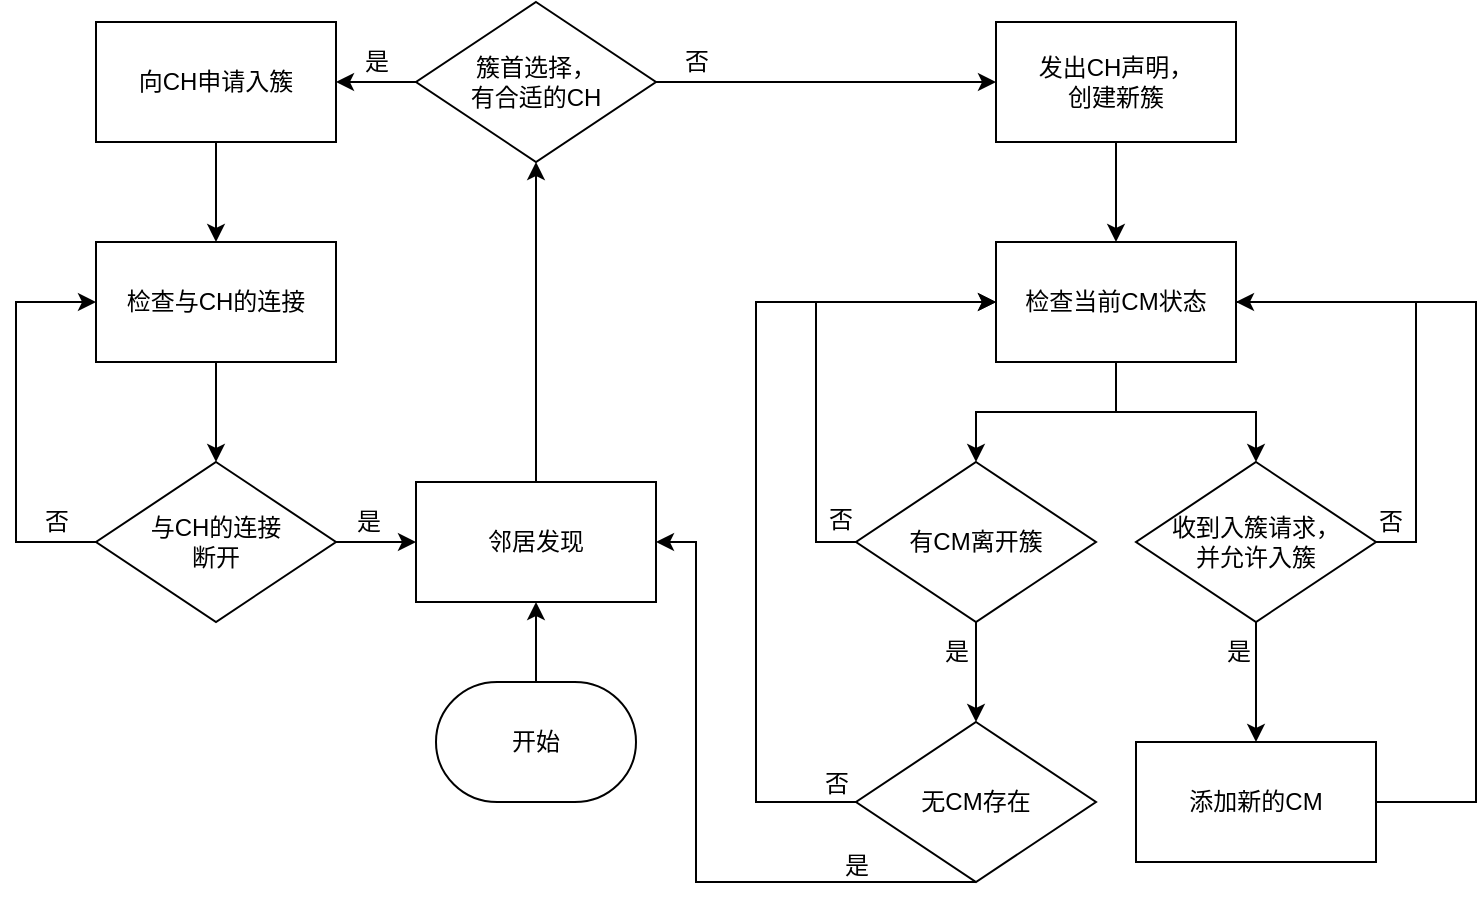 <mxfile version="20.5.1" type="github">
  <diagram id="qRshpJRFcotMExGMsKns" name="第 1 页">
    <mxGraphModel dx="1422" dy="762" grid="1" gridSize="10" guides="1" tooltips="1" connect="1" arrows="1" fold="1" page="1" pageScale="1" pageWidth="827" pageHeight="1169" math="0" shadow="0">
      <root>
        <mxCell id="0" />
        <mxCell id="1" parent="0" />
        <mxCell id="GcWAjgBpagmhk9RtPRgr-4" value="" style="edgeStyle=orthogonalEdgeStyle;rounded=0;orthogonalLoop=1;jettySize=auto;html=1;" edge="1" parent="1" source="GcWAjgBpagmhk9RtPRgr-1" target="GcWAjgBpagmhk9RtPRgr-2">
          <mxGeometry relative="1" as="geometry" />
        </mxCell>
        <mxCell id="GcWAjgBpagmhk9RtPRgr-1" value="邻居发现" style="rounded=0;whiteSpace=wrap;html=1;" vertex="1" parent="1">
          <mxGeometry x="320" y="360" width="120" height="60" as="geometry" />
        </mxCell>
        <mxCell id="GcWAjgBpagmhk9RtPRgr-7" value="" style="edgeStyle=orthogonalEdgeStyle;rounded=0;orthogonalLoop=1;jettySize=auto;html=1;" edge="1" parent="1" source="GcWAjgBpagmhk9RtPRgr-2" target="GcWAjgBpagmhk9RtPRgr-5">
          <mxGeometry relative="1" as="geometry" />
        </mxCell>
        <mxCell id="GcWAjgBpagmhk9RtPRgr-8" value="" style="edgeStyle=orthogonalEdgeStyle;rounded=0;orthogonalLoop=1;jettySize=auto;html=1;" edge="1" parent="1" source="GcWAjgBpagmhk9RtPRgr-2" target="GcWAjgBpagmhk9RtPRgr-6">
          <mxGeometry relative="1" as="geometry" />
        </mxCell>
        <mxCell id="GcWAjgBpagmhk9RtPRgr-2" value="簇首选择，&lt;br&gt;有合适的CH" style="rhombus;whiteSpace=wrap;html=1;" vertex="1" parent="1">
          <mxGeometry x="320" y="120" width="120" height="80" as="geometry" />
        </mxCell>
        <mxCell id="GcWAjgBpagmhk9RtPRgr-15" value="" style="edgeStyle=orthogonalEdgeStyle;rounded=0;orthogonalLoop=1;jettySize=auto;html=1;" edge="1" parent="1" source="GcWAjgBpagmhk9RtPRgr-5" target="GcWAjgBpagmhk9RtPRgr-13">
          <mxGeometry relative="1" as="geometry" />
        </mxCell>
        <mxCell id="GcWAjgBpagmhk9RtPRgr-5" value="向CH申请入簇" style="rounded=0;whiteSpace=wrap;html=1;" vertex="1" parent="1">
          <mxGeometry x="160" y="130" width="120" height="60" as="geometry" />
        </mxCell>
        <mxCell id="GcWAjgBpagmhk9RtPRgr-22" value="" style="edgeStyle=orthogonalEdgeStyle;rounded=0;orthogonalLoop=1;jettySize=auto;html=1;" edge="1" parent="1" source="GcWAjgBpagmhk9RtPRgr-6" target="GcWAjgBpagmhk9RtPRgr-21">
          <mxGeometry relative="1" as="geometry" />
        </mxCell>
        <mxCell id="GcWAjgBpagmhk9RtPRgr-6" value="发出CH声明，&lt;br&gt;创建新簇" style="rounded=0;whiteSpace=wrap;html=1;" vertex="1" parent="1">
          <mxGeometry x="610" y="130" width="120" height="60" as="geometry" />
        </mxCell>
        <mxCell id="GcWAjgBpagmhk9RtPRgr-10" value="是" style="text;html=1;resizable=0;autosize=1;align=center;verticalAlign=middle;points=[];fillColor=none;strokeColor=none;rounded=0;" vertex="1" parent="1">
          <mxGeometry x="280" y="135" width="40" height="30" as="geometry" />
        </mxCell>
        <mxCell id="GcWAjgBpagmhk9RtPRgr-11" value="否" style="text;html=1;resizable=0;autosize=1;align=center;verticalAlign=middle;points=[];fillColor=none;strokeColor=none;rounded=0;" vertex="1" parent="1">
          <mxGeometry x="440" y="135" width="40" height="30" as="geometry" />
        </mxCell>
        <mxCell id="GcWAjgBpagmhk9RtPRgr-16" value="" style="edgeStyle=orthogonalEdgeStyle;rounded=0;orthogonalLoop=1;jettySize=auto;html=1;" edge="1" parent="1" source="GcWAjgBpagmhk9RtPRgr-13" target="GcWAjgBpagmhk9RtPRgr-14">
          <mxGeometry relative="1" as="geometry" />
        </mxCell>
        <mxCell id="GcWAjgBpagmhk9RtPRgr-13" value="检查与CH的连接" style="rounded=0;whiteSpace=wrap;html=1;" vertex="1" parent="1">
          <mxGeometry x="160" y="240" width="120" height="60" as="geometry" />
        </mxCell>
        <mxCell id="GcWAjgBpagmhk9RtPRgr-17" style="edgeStyle=orthogonalEdgeStyle;rounded=0;orthogonalLoop=1;jettySize=auto;html=1;entryX=0;entryY=0.5;entryDx=0;entryDy=0;" edge="1" parent="1" source="GcWAjgBpagmhk9RtPRgr-14" target="GcWAjgBpagmhk9RtPRgr-13">
          <mxGeometry relative="1" as="geometry">
            <Array as="points">
              <mxPoint x="120" y="390" />
              <mxPoint x="120" y="270" />
            </Array>
          </mxGeometry>
        </mxCell>
        <mxCell id="GcWAjgBpagmhk9RtPRgr-19" value="" style="edgeStyle=orthogonalEdgeStyle;rounded=0;orthogonalLoop=1;jettySize=auto;html=1;" edge="1" parent="1" source="GcWAjgBpagmhk9RtPRgr-14" target="GcWAjgBpagmhk9RtPRgr-1">
          <mxGeometry relative="1" as="geometry" />
        </mxCell>
        <mxCell id="GcWAjgBpagmhk9RtPRgr-14" value="与CH的连接&lt;br&gt;断开" style="rhombus;whiteSpace=wrap;html=1;" vertex="1" parent="1">
          <mxGeometry x="160" y="350" width="120" height="80" as="geometry" />
        </mxCell>
        <mxCell id="GcWAjgBpagmhk9RtPRgr-18" value="否" style="text;html=1;resizable=0;autosize=1;align=center;verticalAlign=middle;points=[];fillColor=none;strokeColor=none;rounded=0;" vertex="1" parent="1">
          <mxGeometry x="120" y="365" width="40" height="30" as="geometry" />
        </mxCell>
        <mxCell id="GcWAjgBpagmhk9RtPRgr-20" value="是" style="text;html=1;resizable=0;autosize=1;align=center;verticalAlign=middle;points=[];fillColor=none;strokeColor=none;rounded=0;" vertex="1" parent="1">
          <mxGeometry x="276" y="365" width="40" height="30" as="geometry" />
        </mxCell>
        <mxCell id="GcWAjgBpagmhk9RtPRgr-26" value="" style="edgeStyle=orthogonalEdgeStyle;rounded=0;orthogonalLoop=1;jettySize=auto;html=1;" edge="1" parent="1" source="GcWAjgBpagmhk9RtPRgr-21" target="GcWAjgBpagmhk9RtPRgr-25">
          <mxGeometry relative="1" as="geometry" />
        </mxCell>
        <mxCell id="GcWAjgBpagmhk9RtPRgr-31" value="" style="edgeStyle=orthogonalEdgeStyle;rounded=0;orthogonalLoop=1;jettySize=auto;html=1;" edge="1" parent="1" source="GcWAjgBpagmhk9RtPRgr-25" target="GcWAjgBpagmhk9RtPRgr-30">
          <mxGeometry relative="1" as="geometry" />
        </mxCell>
        <mxCell id="GcWAjgBpagmhk9RtPRgr-67" style="edgeStyle=orthogonalEdgeStyle;rounded=0;orthogonalLoop=1;jettySize=auto;html=1;" edge="1" parent="1" source="GcWAjgBpagmhk9RtPRgr-25">
          <mxGeometry relative="1" as="geometry">
            <mxPoint x="610" y="270" as="targetPoint" />
            <Array as="points">
              <mxPoint x="520" y="390" />
              <mxPoint x="520" y="270" />
            </Array>
          </mxGeometry>
        </mxCell>
        <mxCell id="GcWAjgBpagmhk9RtPRgr-25" value="有CM离开簇" style="rhombus;whiteSpace=wrap;html=1;" vertex="1" parent="1">
          <mxGeometry x="540" y="350" width="120" height="80" as="geometry" />
        </mxCell>
        <mxCell id="GcWAjgBpagmhk9RtPRgr-54" value="" style="edgeStyle=orthogonalEdgeStyle;rounded=0;orthogonalLoop=1;jettySize=auto;html=1;" edge="1" parent="1" source="GcWAjgBpagmhk9RtPRgr-27" target="GcWAjgBpagmhk9RtPRgr-40">
          <mxGeometry relative="1" as="geometry" />
        </mxCell>
        <mxCell id="GcWAjgBpagmhk9RtPRgr-56" style="edgeStyle=orthogonalEdgeStyle;rounded=0;orthogonalLoop=1;jettySize=auto;html=1;entryX=1;entryY=0.5;entryDx=0;entryDy=0;" edge="1" parent="1" source="GcWAjgBpagmhk9RtPRgr-27" target="GcWAjgBpagmhk9RtPRgr-21">
          <mxGeometry relative="1" as="geometry">
            <Array as="points">
              <mxPoint x="820" y="390" />
              <mxPoint x="820" y="270" />
            </Array>
          </mxGeometry>
        </mxCell>
        <mxCell id="GcWAjgBpagmhk9RtPRgr-27" value="收到入簇请求，&lt;br&gt;并允许入簇" style="rhombus;whiteSpace=wrap;html=1;" vertex="1" parent="1">
          <mxGeometry x="680" y="350" width="120" height="80" as="geometry" />
        </mxCell>
        <mxCell id="GcWAjgBpagmhk9RtPRgr-29" value="否" style="text;html=1;resizable=0;autosize=1;align=center;verticalAlign=middle;points=[];fillColor=none;strokeColor=none;rounded=0;" vertex="1" parent="1">
          <mxGeometry x="512" y="364" width="40" height="30" as="geometry" />
        </mxCell>
        <mxCell id="GcWAjgBpagmhk9RtPRgr-33" style="edgeStyle=orthogonalEdgeStyle;rounded=0;orthogonalLoop=1;jettySize=auto;html=1;entryX=0;entryY=0.5;entryDx=0;entryDy=0;" edge="1" parent="1" source="GcWAjgBpagmhk9RtPRgr-30" target="GcWAjgBpagmhk9RtPRgr-21">
          <mxGeometry relative="1" as="geometry">
            <mxPoint x="550" y="270" as="targetPoint" />
            <Array as="points">
              <mxPoint x="490" y="520" />
              <mxPoint x="490" y="270" />
            </Array>
          </mxGeometry>
        </mxCell>
        <mxCell id="GcWAjgBpagmhk9RtPRgr-35" style="edgeStyle=orthogonalEdgeStyle;rounded=0;orthogonalLoop=1;jettySize=auto;html=1;entryX=1;entryY=0.5;entryDx=0;entryDy=0;" edge="1" parent="1" source="GcWAjgBpagmhk9RtPRgr-30" target="GcWAjgBpagmhk9RtPRgr-1">
          <mxGeometry relative="1" as="geometry">
            <Array as="points">
              <mxPoint x="460" y="560" />
              <mxPoint x="460" y="390" />
            </Array>
          </mxGeometry>
        </mxCell>
        <mxCell id="GcWAjgBpagmhk9RtPRgr-30" value="无CM存在" style="rhombus;whiteSpace=wrap;html=1;" vertex="1" parent="1">
          <mxGeometry x="540" y="480" width="120" height="80" as="geometry" />
        </mxCell>
        <mxCell id="GcWAjgBpagmhk9RtPRgr-32" value="是" style="text;html=1;resizable=0;autosize=1;align=center;verticalAlign=middle;points=[];fillColor=none;strokeColor=none;rounded=0;" vertex="1" parent="1">
          <mxGeometry x="570" y="430" width="40" height="30" as="geometry" />
        </mxCell>
        <mxCell id="GcWAjgBpagmhk9RtPRgr-34" value="否" style="text;html=1;resizable=0;autosize=1;align=center;verticalAlign=middle;points=[];fillColor=none;strokeColor=none;rounded=0;" vertex="1" parent="1">
          <mxGeometry x="510" y="496" width="40" height="30" as="geometry" />
        </mxCell>
        <mxCell id="GcWAjgBpagmhk9RtPRgr-36" value="是" style="text;html=1;resizable=0;autosize=1;align=center;verticalAlign=middle;points=[];fillColor=none;strokeColor=none;rounded=0;" vertex="1" parent="1">
          <mxGeometry x="520" y="537" width="40" height="30" as="geometry" />
        </mxCell>
        <mxCell id="GcWAjgBpagmhk9RtPRgr-57" style="edgeStyle=orthogonalEdgeStyle;rounded=0;orthogonalLoop=1;jettySize=auto;html=1;exitX=1;exitY=0.5;exitDx=0;exitDy=0;startArrow=none;" edge="1" parent="1" source="GcWAjgBpagmhk9RtPRgr-21">
          <mxGeometry relative="1" as="geometry">
            <mxPoint x="720" y="270" as="targetPoint" />
            <Array as="points" />
          </mxGeometry>
        </mxCell>
        <mxCell id="GcWAjgBpagmhk9RtPRgr-40" value="添加新的CM" style="rounded=0;whiteSpace=wrap;html=1;" vertex="1" parent="1">
          <mxGeometry x="680" y="490" width="120" height="60" as="geometry" />
        </mxCell>
        <mxCell id="GcWAjgBpagmhk9RtPRgr-55" value="是" style="text;html=1;resizable=0;autosize=1;align=center;verticalAlign=middle;points=[];fillColor=none;strokeColor=none;rounded=0;" vertex="1" parent="1">
          <mxGeometry x="711" y="430" width="40" height="30" as="geometry" />
        </mxCell>
        <mxCell id="GcWAjgBpagmhk9RtPRgr-58" value="否" style="text;html=1;resizable=0;autosize=1;align=center;verticalAlign=middle;points=[];fillColor=none;strokeColor=none;rounded=0;" vertex="1" parent="1">
          <mxGeometry x="787" y="365" width="40" height="30" as="geometry" />
        </mxCell>
        <mxCell id="GcWAjgBpagmhk9RtPRgr-64" value="" style="edgeStyle=orthogonalEdgeStyle;rounded=0;orthogonalLoop=1;jettySize=auto;html=1;" edge="1" parent="1" source="GcWAjgBpagmhk9RtPRgr-62" target="GcWAjgBpagmhk9RtPRgr-1">
          <mxGeometry relative="1" as="geometry" />
        </mxCell>
        <mxCell id="GcWAjgBpagmhk9RtPRgr-62" value="开始" style="strokeWidth=1;html=1;shape=mxgraph.flowchart.terminator;whiteSpace=wrap;shadow=0;glass=0;" vertex="1" parent="1">
          <mxGeometry x="330" y="460" width="100" height="60" as="geometry" />
        </mxCell>
        <mxCell id="GcWAjgBpagmhk9RtPRgr-66" style="edgeStyle=orthogonalEdgeStyle;rounded=0;orthogonalLoop=1;jettySize=auto;html=1;entryX=0.5;entryY=0;entryDx=0;entryDy=0;" edge="1" parent="1" source="GcWAjgBpagmhk9RtPRgr-21" target="GcWAjgBpagmhk9RtPRgr-27">
          <mxGeometry relative="1" as="geometry" />
        </mxCell>
        <mxCell id="GcWAjgBpagmhk9RtPRgr-21" value="检查当前CM状态" style="rounded=0;whiteSpace=wrap;html=1;" vertex="1" parent="1">
          <mxGeometry x="610" y="240" width="120" height="60" as="geometry" />
        </mxCell>
        <mxCell id="GcWAjgBpagmhk9RtPRgr-65" value="" style="edgeStyle=orthogonalEdgeStyle;rounded=0;orthogonalLoop=1;jettySize=auto;html=1;exitX=1;exitY=0.5;exitDx=0;exitDy=0;endArrow=none;" edge="1" parent="1" source="GcWAjgBpagmhk9RtPRgr-40" target="GcWAjgBpagmhk9RtPRgr-21">
          <mxGeometry relative="1" as="geometry">
            <mxPoint x="720" y="270" as="targetPoint" />
            <mxPoint x="890" y="520" as="sourcePoint" />
            <Array as="points">
              <mxPoint x="850" y="520" />
              <mxPoint x="850" y="270" />
            </Array>
          </mxGeometry>
        </mxCell>
      </root>
    </mxGraphModel>
  </diagram>
</mxfile>
